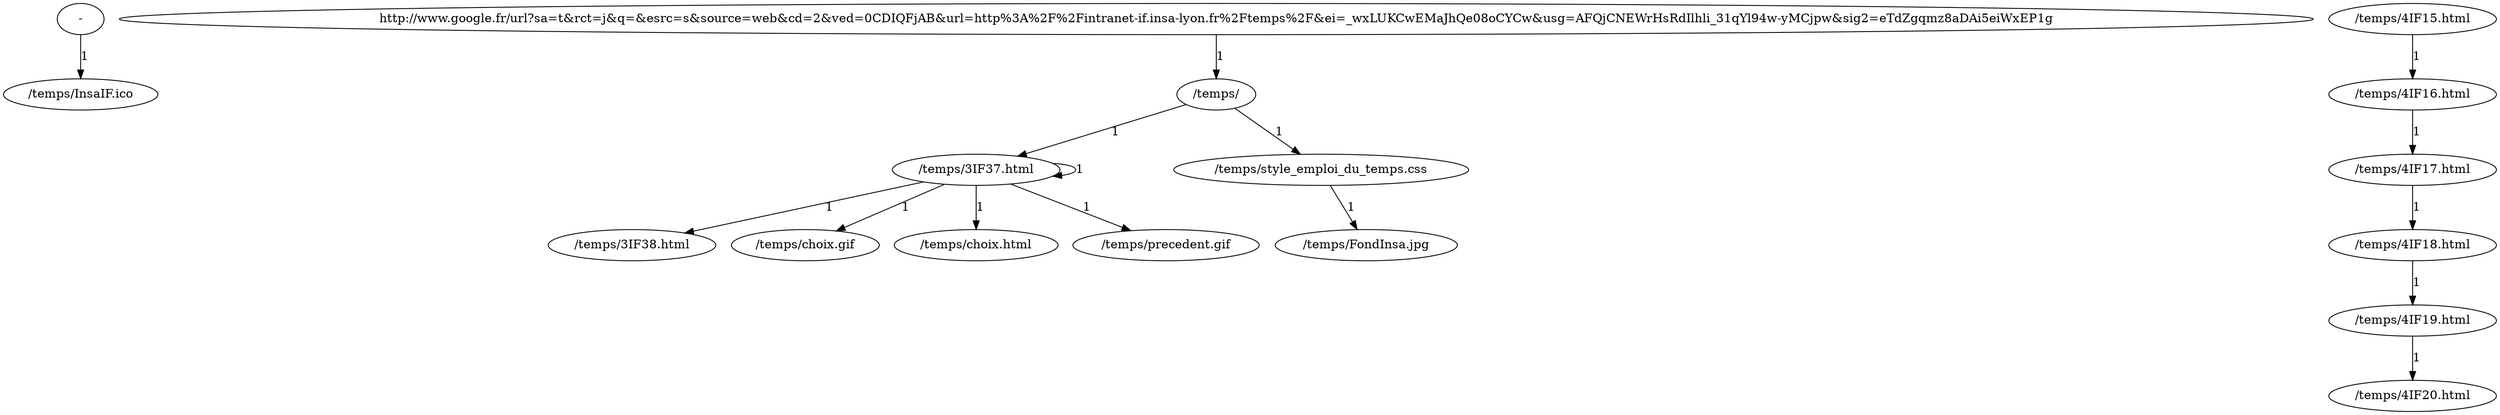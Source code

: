 digraph { 
node0 [label="-"];
node2 [label="/temps/"];
node3 [label="/temps/3IF37.html"];
node5 [label="/temps/3IF38.html"];
node9 [label="/temps/4IF15.html"];
node10 [label="/temps/4IF16.html"];
node11 [label="/temps/4IF17.html"];
node12 [label="/temps/4IF18.html"];
node13 [label="/temps/4IF19.html"];
node14 [label="/temps/4IF20.html"];
node15 [label="/temps/FondInsa.jpg"];
node1 [label="/temps/InsaIF.ico"];
node6 [label="/temps/choix.gif"];
node7 [label="/temps/choix.html"];
node8 [label="/temps/precedent.gif"];
node4 [label="/temps/style_emploi_du_temps.css"];
node16 [label="http://www.google.fr/url?sa=t&rct=j&q=&esrc=s&source=web&cd=2&ved=0CDIQFjAB&url=http%3A%2F%2Fintranet-if.insa-lyon.fr%2Ftemps%2F&ei=_wxLUKCwEMaJhQe08oCYCw&usg=AFQjCNEWrHsRdIlhli_31qYl94w-yMCjpw&sig2=eTdZgqmz8aDAi5eiWxEP1g"];
node0 -> node1 [label="1"];
node2 -> node3 [label="1"];
node2 -> node4 [label="1"];
node3 -> node3 [label="1"];
node3 -> node5 [label="1"];
node3 -> node6 [label="1"];
node3 -> node7 [label="1"];
node3 -> node8 [label="1"];
node9 -> node10 [label="1"];
node10 -> node11 [label="1"];
node11 -> node12 [label="1"];
node12 -> node13 [label="1"];
node13 -> node14 [label="1"];
node4 -> node15 [label="1"];
node16 -> node2 [label="1"];
}
